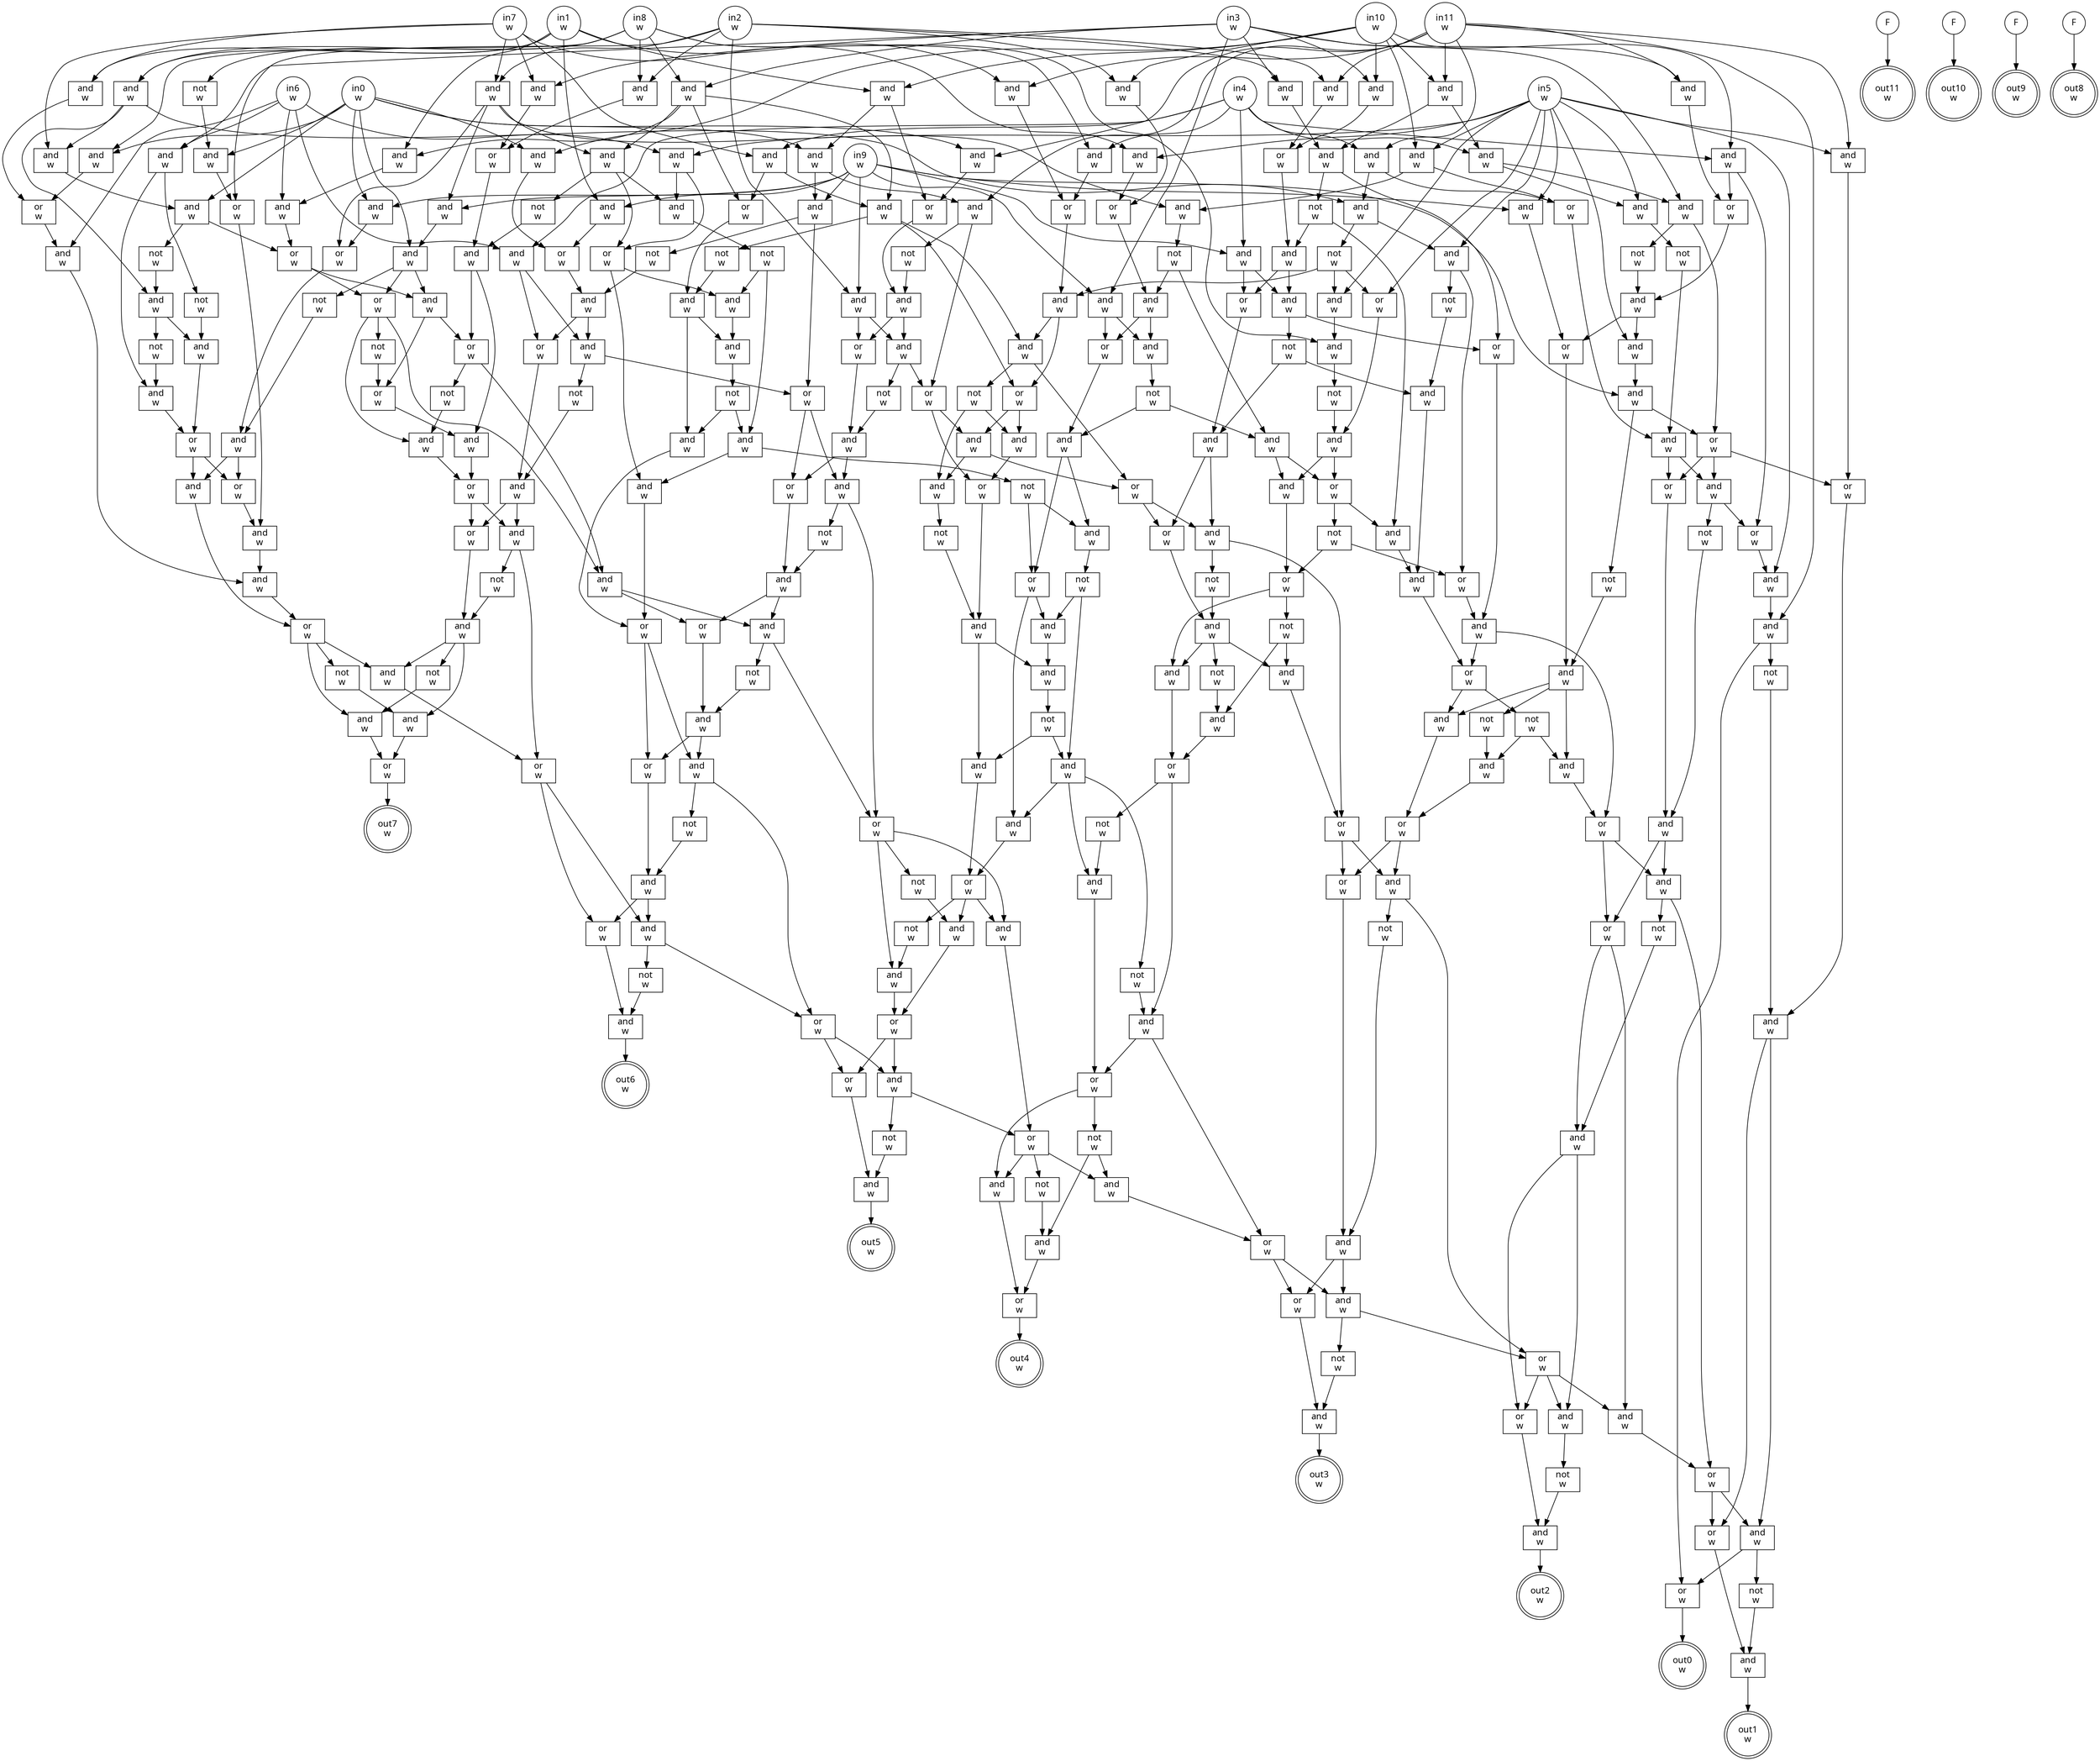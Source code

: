 digraph circuit{
	node [style = filled, fillcolor = white,shape=rect, fontname=geneva]
	g0 [label="in0\nw",shape=circle,fillcolor=white]
	g1 [label="in1\nw",shape=circle,fillcolor=white]
	g2 [label="in2\nw",shape=circle,fillcolor=white]
	g3 [label="in3\nw",shape=circle,fillcolor=white]
	g4 [label="in4\nw",shape=circle,fillcolor=white]
	g5 [label="in5\nw",shape=circle,fillcolor=white]
	g6 [label="in6\nw",shape=circle,fillcolor=white]
	g7 [label="in7\nw",shape=circle,fillcolor=white]
	g8 [label="in8\nw",shape=circle,fillcolor=white]
	g9 [label="in9\nw",shape=circle,fillcolor=white]
	g10 [label="in10\nw",shape=circle,fillcolor=white]
	g11 [label="in11\nw",shape=circle,fillcolor=white]
	g12 [label="F",shape=circle,fillcolor=white]
	g13 [label="F",shape=circle,fillcolor=white]
	g14 [label="F",shape=circle,fillcolor=white]
	g15 [label="F",shape=circle,fillcolor=white]
	g16 [label="and\nw",fillcolor=white]
	g17 [label="not\nw",fillcolor=white]
	g18 [label="and\nw",fillcolor=white]
	g19 [label="and\nw",fillcolor=white]
	g20 [label="and\nw",fillcolor=white]
	g21 [label="and\nw",fillcolor=white]
	g22 [label="and\nw",fillcolor=white]
	g23 [label="and\nw",fillcolor=white]
	g24 [label="and\nw",fillcolor=white]
	g25 [label="and\nw",fillcolor=white]
	g26 [label="and\nw",fillcolor=white]
	g27 [label="or\nw",fillcolor=white]
	g28 [label="and\nw",fillcolor=white]
	g29 [label="and\nw",fillcolor=white]
	g30 [label="and\nw",fillcolor=white]
	g31 [label="and\nw",fillcolor=white]
	g32 [label="not\nw",fillcolor=white]
	g33 [label="and\nw",fillcolor=white]
	g34 [label="and\nw",fillcolor=white]
	g35 [label="not\nw",fillcolor=white]
	g36 [label="and\nw",fillcolor=white]
	g37 [label="and\nw",fillcolor=white]
	g38 [label="and\nw",fillcolor=white]
	g39 [label="not\nw",fillcolor=white]
	g40 [label="or\nw",fillcolor=white]
	g41 [label="and\nw",fillcolor=white]
	g42 [label="and\nw",fillcolor=white]
	g43 [label="and\nw",fillcolor=white]
	g44 [label="and\nw",fillcolor=white]
	g45 [label="or\nw",fillcolor=white]
	g46 [label="and\nw",fillcolor=white]
	g47 [label="not\nw",fillcolor=white]
	g48 [label="and\nw",fillcolor=white]
	g49 [label="and\nw",fillcolor=white]
	g50 [label="and\nw",fillcolor=white]
	g51 [label="or\nw",fillcolor=white]
	g52 [label="and\nw",fillcolor=white]
	g53 [label="or\nw",fillcolor=white]
	g54 [label="and\nw",fillcolor=white]
	g55 [label="and\nw",fillcolor=white]
	g56 [label="not\nw",fillcolor=white]
	g57 [label="not\nw",fillcolor=white]
	g58 [label="or\nw",fillcolor=white]
	g59 [label="and\nw",fillcolor=white]
	g60 [label="or\nw",fillcolor=white]
	g61 [label="and\nw",fillcolor=white]
	g62 [label="not\nw",fillcolor=white]
	g63 [label="or\nw",fillcolor=white]
	g64 [label="and\nw",fillcolor=white]
	g65 [label="not\nw",fillcolor=white]
	g66 [label="and\nw",fillcolor=white]
	g67 [label="and\nw",fillcolor=white]
	g68 [label="and\nw",fillcolor=white]
	g69 [label="or\nw",fillcolor=white]
	g70 [label="and\nw",fillcolor=white]
	g71 [label="not\nw",fillcolor=white]
	g72 [label="and\nw",fillcolor=white]
	g73 [label="and\nw",fillcolor=white]
	g74 [label="not\nw",fillcolor=white]
	g75 [label="and\nw",fillcolor=white]
	g76 [label="and\nw",fillcolor=white]
	g77 [label="and\nw",fillcolor=white]
	g78 [label="or\nw",fillcolor=white]
	g79 [label="not\nw",fillcolor=white]
	g80 [label="not\nw",fillcolor=white]
	g81 [label="and\nw",fillcolor=white]
	g82 [label="not\nw",fillcolor=white]
	g83 [label="and\nw",fillcolor=white]
	g84 [label="or\nw",fillcolor=white]
	g85 [label="and\nw",fillcolor=white]
	g86 [label="and\nw",fillcolor=white]
	g87 [label="and\nw",fillcolor=white]
	g88 [label="or\nw",fillcolor=white]
	g89 [label="and\nw",fillcolor=white]
	g90 [label="and\nw",fillcolor=white]
	g91 [label="not\nw",fillcolor=white]
	g92 [label="and\nw",fillcolor=white]
	g93 [label="or\nw",fillcolor=white]
	g94 [label="and\nw",fillcolor=white]
	g95 [label="and\nw",fillcolor=white]
	g96 [label="not\nw",fillcolor=white]
	g97 [label="or\nw",fillcolor=white]
	g98 [label="and\nw",fillcolor=white]
	g99 [label="and\nw",fillcolor=white]
	g100 [label="or\nw",fillcolor=white]
	g101 [label="and\nw",fillcolor=white]
	g102 [label="and\nw",fillcolor=white]
	g103 [label="not\nw",fillcolor=white]
	g104 [label="and\nw",fillcolor=white]
	g105 [label="and\nw",fillcolor=white]
	g106 [label="or\nw",fillcolor=white]
	g107 [label="not\nw",fillcolor=white]
	g108 [label="or\nw",fillcolor=white]
	g109 [label="and\nw",fillcolor=white]
	g110 [label="and\nw",fillcolor=white]
	g111 [label="and\nw",fillcolor=white]
	g112 [label="and\nw",fillcolor=white]
	g113 [label="and\nw",fillcolor=white]
	g114 [label="and\nw",fillcolor=white]
	g115 [label="not\nw",fillcolor=white]
	g116 [label="and\nw",fillcolor=white]
	g117 [label="not\nw",fillcolor=white]
	g118 [label="and\nw",fillcolor=white]
	g119 [label="and\nw",fillcolor=white]
	g120 [label="not\nw",fillcolor=white]
	g121 [label="or\nw",fillcolor=white]
	g122 [label="and\nw",fillcolor=white]
	g123 [label="or\nw",fillcolor=white]
	g124 [label="and\nw",fillcolor=white]
	g125 [label="and\nw",fillcolor=white]
	g126 [label="not\nw",fillcolor=white]
	g127 [label="or\nw",fillcolor=white]
	g128 [label="and\nw",fillcolor=white]
	g129 [label="or\nw",fillcolor=white]
	g130 [label="and\nw",fillcolor=white]
	g131 [label="not\nw",fillcolor=white]
	g132 [label="and\nw",fillcolor=white]
	g133 [label="or\nw",fillcolor=white]
	g134 [label="and\nw",fillcolor=white]
	g135 [label="or\nw",fillcolor=white]
	g136 [label="or\nw",fillcolor=white]
	g137 [label="and\nw",fillcolor=white]
	g138 [label="not\nw",fillcolor=white]
	g139 [label="and\nw",fillcolor=white]
	g140 [label="and\nw",fillcolor=white]
	g141 [label="or\nw",fillcolor=white]
	g142 [label="not\nw",fillcolor=white]
	g143 [label="and\nw",fillcolor=white]
	g144 [label="and\nw",fillcolor=white]
	g145 [label="and\nw",fillcolor=white]
	g146 [label="and\nw",fillcolor=white]
	g147 [label="and\nw",fillcolor=white]
	g148 [label="or\nw",fillcolor=white]
	g149 [label="and\nw",fillcolor=white]
	g150 [label="or\nw",fillcolor=white]
	g151 [label="and\nw",fillcolor=white]
	g152 [label="not\nw",fillcolor=white]
	g153 [label="and\nw",fillcolor=white]
	g154 [label="and\nw",fillcolor=white]
	g155 [label="or\nw",fillcolor=white]
	g156 [label="and\nw",fillcolor=white]
	g157 [label="and\nw",fillcolor=white]
	g158 [label="or\nw",fillcolor=white]
	g159 [label="and\nw",fillcolor=white]
	g160 [label="not\nw",fillcolor=white]
	g161 [label="and\nw",fillcolor=white]
	g162 [label="or\nw",fillcolor=white]
	g163 [label="and\nw",fillcolor=white]
	g164 [label="and\nw",fillcolor=white]
	g165 [label="or\nw",fillcolor=white]
	g166 [label="and\nw",fillcolor=white]
	g167 [label="or\nw",fillcolor=white]
	g168 [label="not\nw",fillcolor=white]
	g169 [label="or\nw",fillcolor=white]
	g170 [label="and\nw",fillcolor=white]
	g171 [label="and\nw",fillcolor=white]
	g172 [label="not\nw",fillcolor=white]
	g173 [label="or\nw",fillcolor=white]
	g174 [label="and\nw",fillcolor=white]
	g175 [label="or\nw",fillcolor=white]
	g176 [label="not\nw",fillcolor=white]
	g177 [label="and\nw",fillcolor=white]
	g178 [label="and\nw",fillcolor=white]
	g179 [label="not\nw",fillcolor=white]
	g180 [label="and\nw",fillcolor=white]
	g181 [label="or\nw",fillcolor=white]
	g182 [label="or\nw",fillcolor=white]
	g183 [label="and\nw",fillcolor=white]
	g184 [label="and\nw",fillcolor=white]
	g185 [label="and\nw",fillcolor=white]
	g186 [label="or\nw",fillcolor=white]
	g187 [label="not\nw",fillcolor=white]
	g188 [label="and\nw",fillcolor=white]
	g189 [label="or\nw",fillcolor=white]
	g190 [label="and\nw",fillcolor=white]
	g191 [label="and\nw",fillcolor=white]
	g192 [label="not\nw",fillcolor=white]
	g193 [label="and\nw",fillcolor=white]
	g194 [label="and\nw",fillcolor=white]
	g195 [label="or\nw",fillcolor=white]
	g196 [label="not\nw",fillcolor=white]
	g197 [label="or\nw",fillcolor=white]
	g198 [label="and\nw",fillcolor=white]
	g199 [label="and\nw",fillcolor=white]
	g200 [label="not\nw",fillcolor=white]
	g201 [label="or\nw",fillcolor=white]
	g202 [label="and\nw",fillcolor=white]
	g203 [label="and\nw",fillcolor=white]
	g204 [label="and\nw",fillcolor=white]
	g205 [label="or\nw",fillcolor=white]
	g206 [label="not\nw",fillcolor=white]
	g207 [label="and\nw",fillcolor=white]
	g208 [label="or\nw",fillcolor=white]
	g209 [label="and\nw",fillcolor=white]
	g210 [label="not\nw",fillcolor=white]
	g211 [label="and\nw",fillcolor=white]
	g212 [label="or\nw",fillcolor=white]
	g213 [label="and\nw",fillcolor=white]
	g214 [label="and\nw",fillcolor=white]
	g215 [label="or\nw",fillcolor=white]
	g216 [label="and\nw",fillcolor=white]
	g217 [label="and\nw",fillcolor=white]
	g218 [label="not\nw",fillcolor=white]
	g219 [label="or\nw",fillcolor=white]
	g220 [label="and\nw",fillcolor=white]
	g221 [label="not\nw",fillcolor=white]
	g222 [label="or\nw",fillcolor=white]
	g223 [label="and\nw",fillcolor=white]
	g224 [label="and\nw",fillcolor=white]
	g225 [label="and\nw",fillcolor=white]
	g226 [label="or\nw",fillcolor=white]
	g227 [label="or\nw",fillcolor=white]
	g228 [label="and\nw",fillcolor=white]
	g229 [label="not\nw",fillcolor=white]
	g230 [label="and\nw",fillcolor=white]
	g231 [label="not\nw",fillcolor=white]
	g232 [label="and\nw",fillcolor=white]
	g233 [label="or\nw",fillcolor=white]
	g234 [label="not\nw",fillcolor=white]
	g235 [label="or\nw",fillcolor=white]
	g236 [label="and\nw",fillcolor=white]
	g237 [label="and\nw",fillcolor=white]
	g238 [label="not\nw",fillcolor=white]
	g239 [label="and\nw",fillcolor=white]
	g240 [label="and\nw",fillcolor=white]
	g241 [label="and\nw",fillcolor=white]
	g242 [label="not\nw",fillcolor=white]
	g243 [label="and\nw",fillcolor=white]
	g244 [label="or\nw",fillcolor=white]
	g245 [label="not\nw",fillcolor=white]
	g246 [label="and\nw",fillcolor=white]
	g247 [label="or\nw",fillcolor=white]
	g248 [label="not\nw",fillcolor=white]
	g249 [label="not\nw",fillcolor=white]
	g250 [label="or\nw",fillcolor=white]
	g251 [label="and\nw",fillcolor=white]
	g252 [label="and\nw",fillcolor=white]
	g253 [label="not\nw",fillcolor=white]
	g254 [label="or\nw",fillcolor=white]
	g255 [label="and\nw",fillcolor=white]
	g256 [label="and\nw",fillcolor=white]
	g257 [label="or\nw",fillcolor=white]
	g258 [label="and\nw",fillcolor=white]
	g259 [label="and\nw",fillcolor=white]
	g260 [label="not\nw",fillcolor=white]
	g261 [label="and\nw",fillcolor=white]
	g262 [label="or\nw",fillcolor=white]
	g263 [label="not\nw",fillcolor=white]
	g264 [label="or\nw",fillcolor=white]
	g265 [label="and\nw",fillcolor=white]
	g266 [label="and\nw",fillcolor=white]
	g267 [label="not\nw",fillcolor=white]
	g268 [label="or\nw",fillcolor=white]
	g269 [label="and\nw",fillcolor=white]
	g270 [label="or\nw",fillcolor=white]
	g271 [label="and\nw",fillcolor=white]
	g272 [label="or\nw",fillcolor=white]
	g273 [label="and\nw",fillcolor=white]
	g274 [label="or\nw",fillcolor=white]
	g275 [label="and\nw",fillcolor=white]
	g276 [label="and\nw",fillcolor=white]
	g277 [label="or\nw",fillcolor=white]
	g278 [label="or\nw",fillcolor=white]
	g279 [label="and\nw",fillcolor=white]
	g280 [label="or\nw",fillcolor=white]
	g281 [label="or\nw",fillcolor=white]
	g282 [label="and\nw",fillcolor=white]
	g283 [label="not\nw",fillcolor=white]
	g284 [label="and\nw",fillcolor=white]
	g285 [label="and\nw",fillcolor=white]
	g286 [label="or\nw",fillcolor=white]
	g287 [label="or\nw",fillcolor=white]
	g288 [label="and\nw",fillcolor=white]
	g289 [label="or\nw",fillcolor=white]
	g290 [label="not\nw",fillcolor=white]
	g291 [label="and\nw",fillcolor=white]
	g292 [label="not\nw",fillcolor=white]
	g293 [label="and\nw",fillcolor=white]
	g294 [label="not\nw",fillcolor=white]
	g295 [label="and\nw",fillcolor=white]
	g296 [label="or\nw",fillcolor=white]
	g297 [label="not\nw",fillcolor=white]
	g298 [label="or\nw",fillcolor=white]
	g299 [label="and\nw",fillcolor=white]
	g300 [label="not\nw",fillcolor=white]
	g301 [label="and\nw",fillcolor=white]
	g302 [label="out0\nw",shape=doublecircle,fillcolor=white]
	g303 [label="out1\nw",shape=doublecircle,fillcolor=white]
	g304 [label="out2\nw",shape=doublecircle,fillcolor=white]
	g305 [label="out3\nw",shape=doublecircle,fillcolor=white]
	g306 [label="out4\nw",shape=doublecircle,fillcolor=white]
	g307 [label="out5\nw",shape=doublecircle,fillcolor=white]
	g308 [label="out6\nw",shape=doublecircle,fillcolor=white]
	g309 [label="out7\nw",shape=doublecircle,fillcolor=white]
	g310 [label="out8\nw",shape=doublecircle,fillcolor=white]
	g311 [label="out9\nw",shape=doublecircle,fillcolor=white]
	g312 [label="out10\nw",shape=doublecircle,fillcolor=white]
	g313 [label="out11\nw",shape=doublecircle,fillcolor=white]
	edge [fontname=Geneva,fontcolor=forestgreen]
	g0->g154
	g0->g157
	g0->g159
	g0->g161
	g0->g164
	g0->g188
	g0->g190
	g0->g211
	g1->g110
	g1->g111
	g1->g143
	g1->g144
	g1->g145
	g1->g147
	g2->g66
	g2->g83
	g2->g86
	g2->g87
	g2->g99
	g2->g101
	g2->g158
	g3->g34
	g3->g36
	g3->g37
	g3->g42
	g3->g43
	g3->g44
	g3->g46
	g3->g101
	g4->g23
	g4->g24
	g4->g25
	g4->g26
	g4->g28
	g4->g29
	g4->g30
	g5->g18
	g5->g19
	g5->g20
	g5->g21
	g5->g22
	g5->g31
	g5->g49
	g5->g54
	g5->g114
	g5->g118
	g5->g121
	g6->g18
	g6->g23
	g6->g34
	g6->g146
	g6->g156
	g7->g19
	g7->g24
	g7->g36
	g7->g66
	g7->g110
	g7->g112
	g8->g17
	g8->g25
	g8->g37
	g8->g83
	g8->g111
	g8->g119
	g8->g154
	g9->g21
	g9->g28
	g9->g42
	g9->g50
	g9->g67
	g9->g86
	g9->g143
	g9->g161
	g9->g191
	g10->g16
	g10->g20
	g10->g29
	g10->g43
	g10->g87
	g10->g144
	g10->g188
	g11->g16
	g11->g22
	g11->g26
	g11->g44
	g11->g55
	g11->g99
	g11->g147
	g11->g209
	g11->g211
	g12->g313
	g13->g312
	g14->g311
	g15->g310
	g16->g30
	g16->g102
	g17->g157
	g18->g69
	g18->g70
	g19->g88
	g20->g27
	g20->g81
	g21->g63
	g22->g60
	g23->g194
	g23->g197
	g24->g38
	g24->g40
	g25->g148
	g26->g27
	g26->g113
	g27->g33
	g28->g105
	g28->g108
	g29->g45
	g29->g53
	g30->g31
	g30->g46
	g31->g32
	g32->g33
	g33->g52
	g33->g58
	g34->g35
	g34->g180
	g35->g178
	g36->g84
	g37->g38
	g37->g40
	g37->g68
	g37->g145
	g38->g39
	g38->g150
	g38->g151
	g39->g41
	g40->g41
	g41->g73
	g41->g75
	g42->g90
	g42->g93
	g43->g100
	g44->g45
	g45->g48
	g46->g47
	g46->g51
	g47->g48
	g48->g49
	g48->g63
	g49->g50
	g50->g51
	g50->g62
	g51->g52
	g51->g58
	g51->g60
	g52->g53
	g52->g57
	g53->g54
	g54->g55
	g55->g56
	g55->g289
	g56->g61
	g57->g59
	g58->g59
	g59->g136
	g59->g137
	g60->g61
	g61->g287
	g61->g288
	g62->g64
	g63->g64
	g64->g65
	g64->g130
	g64->g134
	g65->g132
	g66->g67
	g66->g68
	g66->g81
	g66->g162
	g67->g159
	g68->g69
	g68->g70
	g68->g80
	g69->g72
	g69->g77
	g70->g71
	g71->g72
	g71->g76
	g72->g73
	g73->g74
	g74->g75
	g74->g76
	g75->g78
	g76->g77
	g76->g79
	g77->g78
	g78->g266
	g78->g268
	g79->g95
	g79->g97
	g80->g85
	g81->g82
	g82->g89
	g82->g92
	g83->g84
	g84->g85
	g85->g167
	g85->g174
	g86->g214
	g86->g250
	g87->g88
	g88->g89
	g89->g90
	g89->g93
	g90->g91
	g91->g92
	g91->g94
	g92->g123
	g92->g140
	g93->g94
	g94->g95
	g94->g97
	g95->g96
	g96->g98
	g96->g239
	g97->g98
	g97->g240
	g98->g237
	g99->g100
	g100->g104
	g101->g102
	g102->g103
	g102->g106
	g103->g104
	g103->g124
	g104->g105
	g104->g108
	g105->g106
	g105->g107
	g106->g128
	g107->g109
	g107->g116
	g108->g109
	g109->g220
	g109->g222
	g110->g155
	g111->g112
	g111->g113
	g111->g177
	g112->g164
	g113->g114
	g113->g117
	g114->g115
	g114->g127
	g115->g116
	g116->g125
	g117->g118
	g117->g121
	g117->g149
	g118->g119
	g119->g120
	g120->g122
	g121->g122
	g122->g123
	g122->g140
	g123->g124
	g123->g126
	g124->g125
	g125->g129
	g126->g127
	g126->g141
	g127->g128
	g128->g129
	g128->g135
	g129->g130
	g129->g131
	g130->g133
	g131->g132
	g131->g134
	g132->g133
	g133->g227
	g133->g228
	g134->g135
	g135->g136
	g135->g137
	g136->g139
	g136->g285
	g137->g138
	g137->g286
	g138->g139
	g139->g281
	g139->g282
	g140->g141
	g141->g142
	g141->g224
	g142->g225
	g142->g232
	g143->g189
	g144->g190
	g144->g212
	g145->g146
	g146->g165
	g147->g148
	g148->g149
	g149->g150
	g149->g151
	g150->g153
	g150->g216
	g151->g152
	g151->g219
	g152->g153
	g152->g217
	g153->g235
	g154->g155
	g155->g156
	g156->g184
	g157->g158
	g158->g183
	g159->g160
	g159->g166
	g159->g169
	g160->g163
	g161->g162
	g162->g163
	g163->g182
	g163->g185
	g164->g165
	g164->g176
	g165->g166
	g165->g169
	g166->g167
	g166->g173
	g167->g168
	g167->g171
	g168->g170
	g169->g170
	g169->g171
	g169->g172
	g170->g175
	g171->g256
	g171->g264
	g172->g173
	g173->g174
	g174->g175
	g175->g199
	g175->g201
	g176->g177
	g177->g178
	g177->g179
	g178->g181
	g179->g180
	g180->g181
	g181->g182
	g181->g185
	g182->g183
	g183->g184
	g184->g186
	g185->g186
	g186->g187
	g186->g204
	g186->g207
	g187->g203
	g188->g189
	g189->g193
	g190->g191
	g190->g209
	g191->g192
	g191->g195
	g192->g193
	g193->g194
	g193->g197
	g194->g195
	g194->g196
	g195->g252
	g195->g254
	g196->g198
	g197->g198
	g198->g199
	g198->g201
	g199->g200
	g199->g205
	g200->g202
	g201->g202
	g202->g203
	g202->g204
	g202->g206
	g203->g208
	g204->g205
	g205->g270
	g205->g271
	g206->g207
	g207->g208
	g208->g309
	g209->g210
	g209->g215
	g210->g213
	g211->g212
	g212->g213
	g213->g214
	g213->g250
	g214->g215
	g214->g249
	g215->g216
	g215->g235
	g216->g217
	g216->g219
	g217->g218
	g218->g236
	g219->g220
	g219->g222
	g220->g221
	g220->g226
	g221->g223
	g222->g223
	g223->g224
	g223->g225
	g223->g231
	g224->g233
	g225->g226
	g226->g227
	g226->g228
	g227->g230
	g228->g229
	g228->g280
	g229->g230
	g230->g278
	g230->g279
	g231->g232
	g232->g233
	g233->g234
	g233->g243
	g234->g241
	g235->g236
	g236->g237
	g236->g246
	g237->g238
	g238->g239
	g238->g246
	g239->g240
	g239->g241
	g239->g242
	g240->g247
	g241->g244
	g242->g243
	g243->g244
	g243->g277
	g244->g245
	g244->g275
	g245->g276
	g245->g295
	g246->g247
	g247->g248
	g247->g259
	g247->g261
	g248->g258
	g249->g251
	g250->g251
	g251->g252
	g251->g254
	g252->g253
	g252->g257
	g253->g255
	g254->g255
	g255->g256
	g255->g264
	g256->g257
	g256->g263
	g257->g258
	g257->g259
	g257->g260
	g258->g262
	g259->g274
	g260->g261
	g261->g262
	g262->g273
	g262->g298
	g263->g265
	g264->g265
	g265->g266
	g265->g268
	g266->g267
	g266->g272
	g267->g269
	g268->g269
	g269->g270
	g269->g271
	g270->g301
	g271->g272
	g271->g300
	g272->g273
	g272->g298
	g273->g274
	g273->g297
	g274->g275
	g274->g276
	g274->g294
	g275->g296
	g276->g277
	g277->g278
	g277->g279
	g278->g293
	g279->g280
	g279->g292
	g280->g281
	g280->g282
	g280->g285
	g281->g284
	g282->g283
	g283->g284
	g284->g304
	g285->g286
	g286->g287
	g286->g288
	g287->g291
	g288->g289
	g288->g290
	g289->g302
	g290->g291
	g291->g303
	g292->g293
	g293->g305
	g294->g295
	g295->g296
	g296->g306
	g297->g299
	g298->g299
	g299->g307
	g300->g301
	g301->g308
}